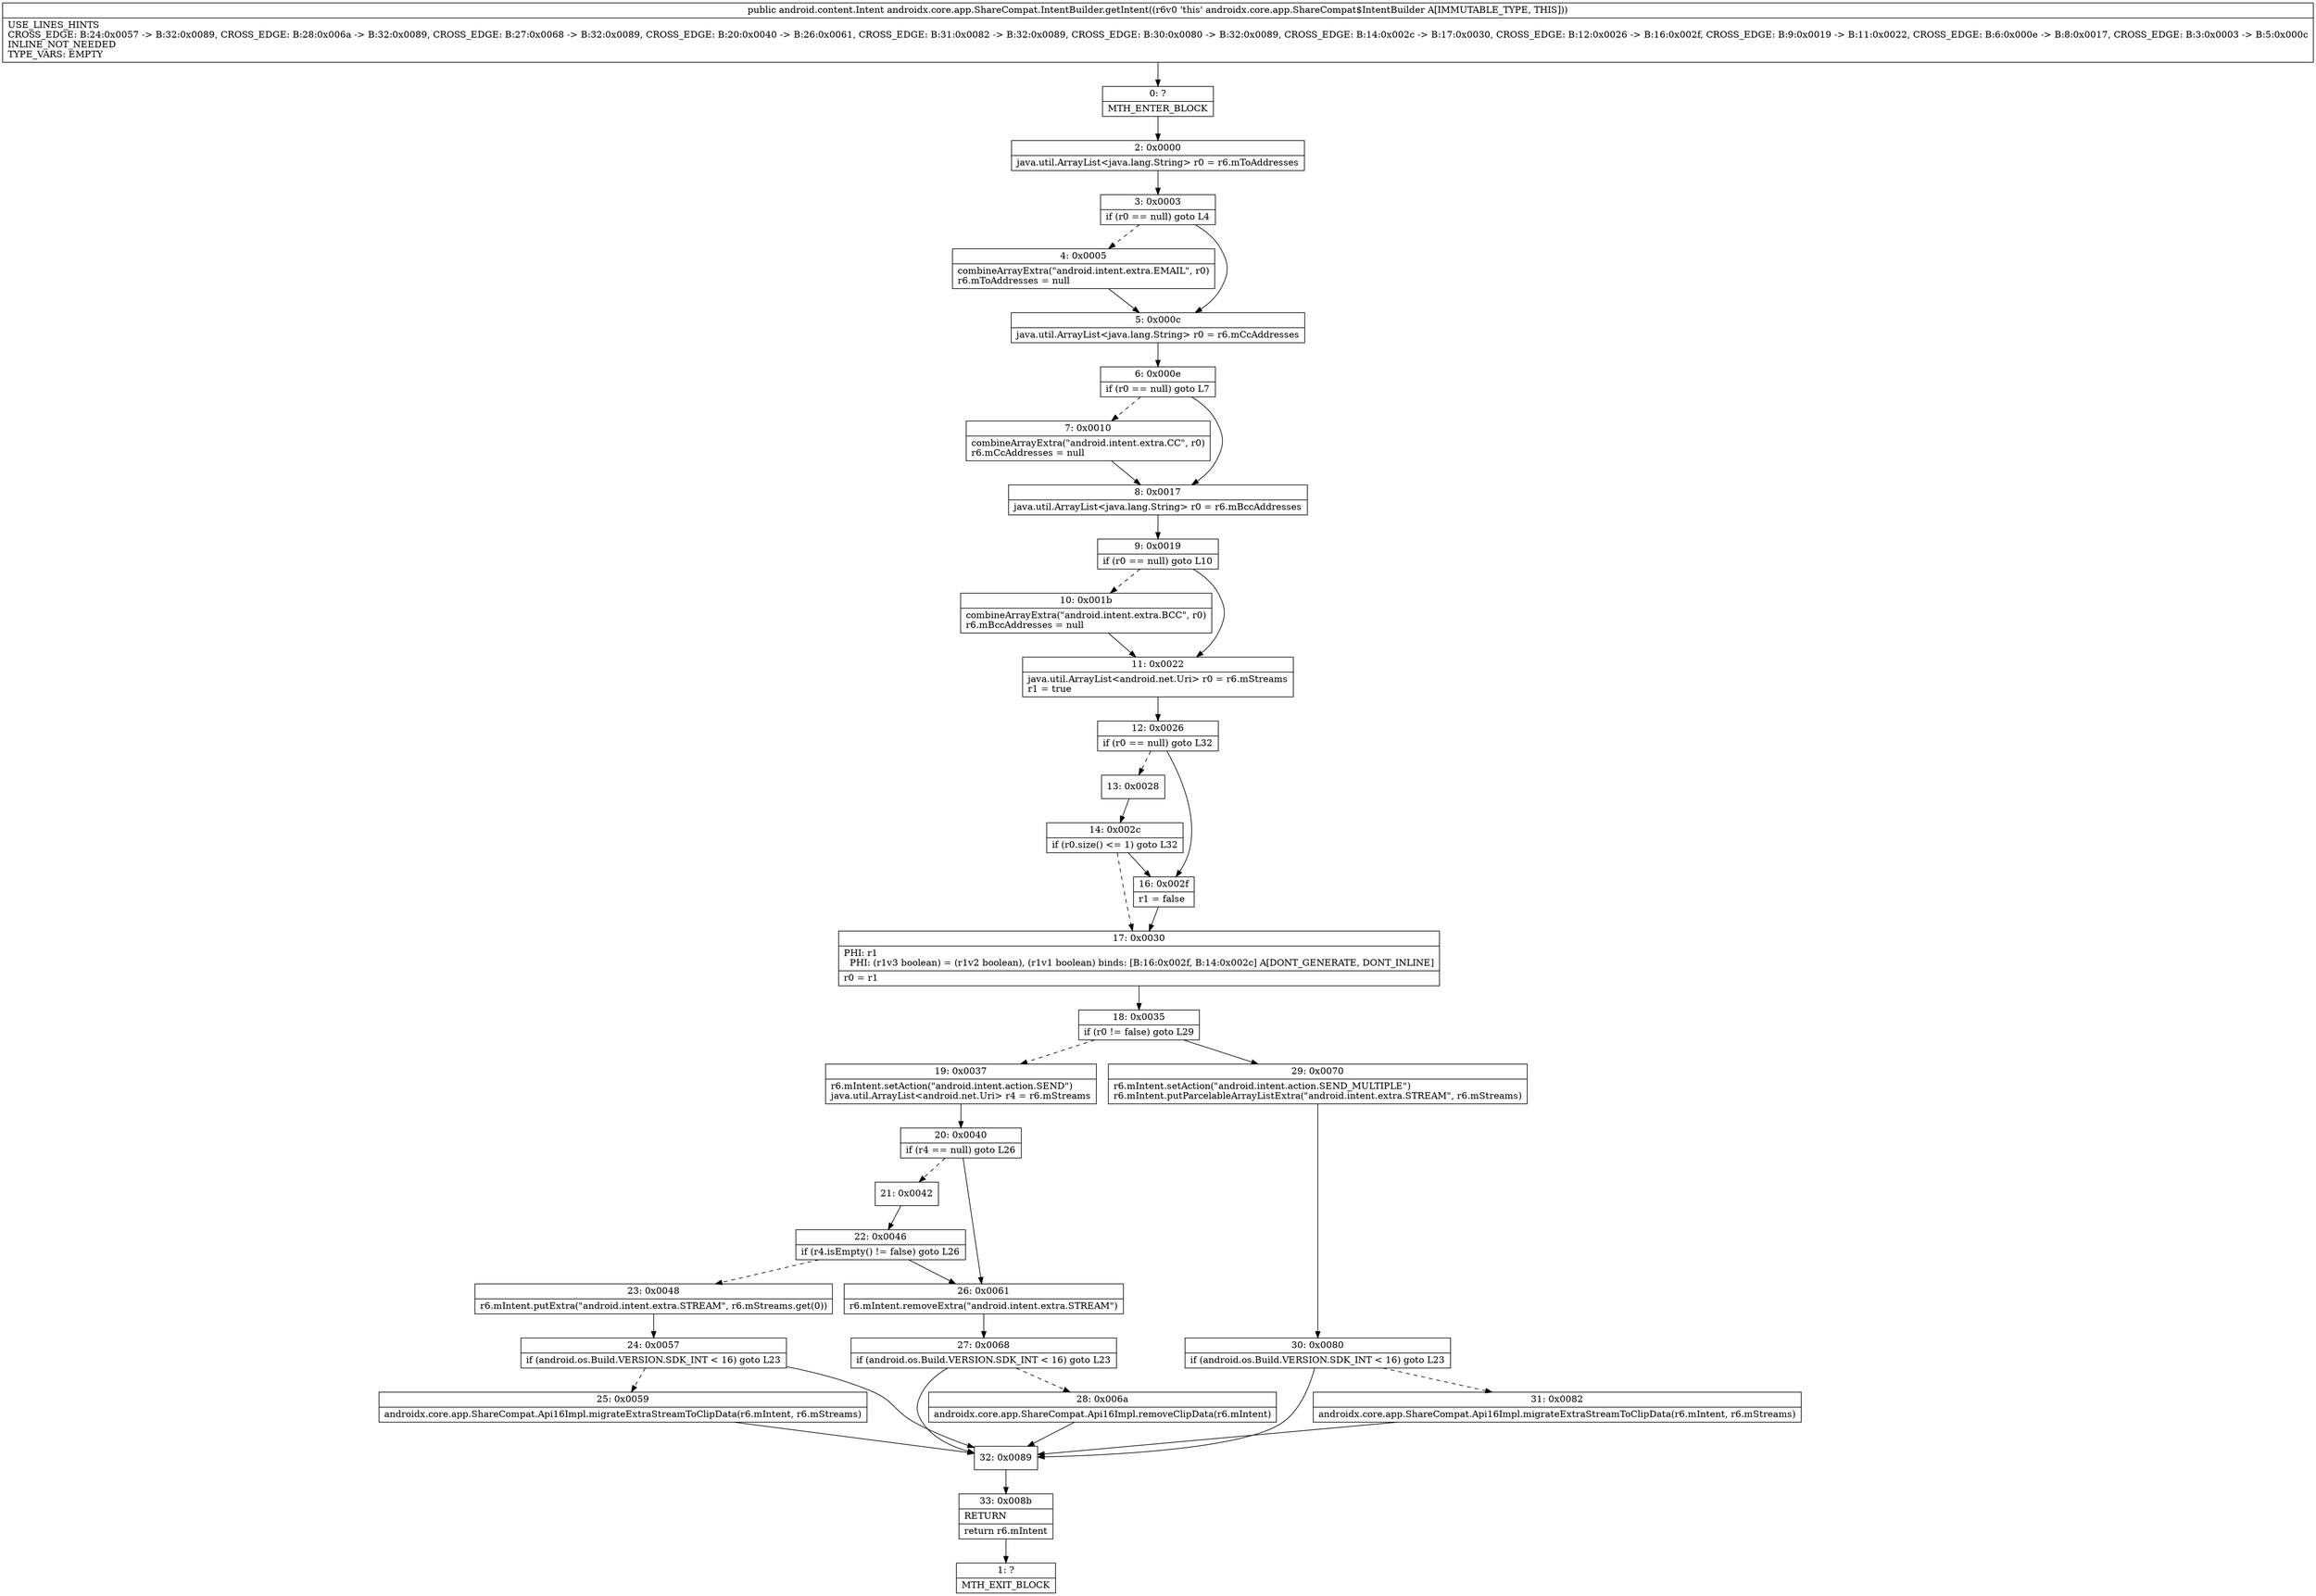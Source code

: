 digraph "CFG forandroidx.core.app.ShareCompat.IntentBuilder.getIntent()Landroid\/content\/Intent;" {
Node_0 [shape=record,label="{0\:\ ?|MTH_ENTER_BLOCK\l}"];
Node_2 [shape=record,label="{2\:\ 0x0000|java.util.ArrayList\<java.lang.String\> r0 = r6.mToAddresses\l}"];
Node_3 [shape=record,label="{3\:\ 0x0003|if (r0 == null) goto L4\l}"];
Node_4 [shape=record,label="{4\:\ 0x0005|combineArrayExtra(\"android.intent.extra.EMAIL\", r0)\lr6.mToAddresses = null\l}"];
Node_5 [shape=record,label="{5\:\ 0x000c|java.util.ArrayList\<java.lang.String\> r0 = r6.mCcAddresses\l}"];
Node_6 [shape=record,label="{6\:\ 0x000e|if (r0 == null) goto L7\l}"];
Node_7 [shape=record,label="{7\:\ 0x0010|combineArrayExtra(\"android.intent.extra.CC\", r0)\lr6.mCcAddresses = null\l}"];
Node_8 [shape=record,label="{8\:\ 0x0017|java.util.ArrayList\<java.lang.String\> r0 = r6.mBccAddresses\l}"];
Node_9 [shape=record,label="{9\:\ 0x0019|if (r0 == null) goto L10\l}"];
Node_10 [shape=record,label="{10\:\ 0x001b|combineArrayExtra(\"android.intent.extra.BCC\", r0)\lr6.mBccAddresses = null\l}"];
Node_11 [shape=record,label="{11\:\ 0x0022|java.util.ArrayList\<android.net.Uri\> r0 = r6.mStreams\lr1 = true\l}"];
Node_12 [shape=record,label="{12\:\ 0x0026|if (r0 == null) goto L32\l}"];
Node_13 [shape=record,label="{13\:\ 0x0028}"];
Node_14 [shape=record,label="{14\:\ 0x002c|if (r0.size() \<= 1) goto L32\l}"];
Node_17 [shape=record,label="{17\:\ 0x0030|PHI: r1 \l  PHI: (r1v3 boolean) = (r1v2 boolean), (r1v1 boolean) binds: [B:16:0x002f, B:14:0x002c] A[DONT_GENERATE, DONT_INLINE]\l|r0 = r1\l}"];
Node_18 [shape=record,label="{18\:\ 0x0035|if (r0 != false) goto L29\l}"];
Node_19 [shape=record,label="{19\:\ 0x0037|r6.mIntent.setAction(\"android.intent.action.SEND\")\ljava.util.ArrayList\<android.net.Uri\> r4 = r6.mStreams\l}"];
Node_20 [shape=record,label="{20\:\ 0x0040|if (r4 == null) goto L26\l}"];
Node_21 [shape=record,label="{21\:\ 0x0042}"];
Node_22 [shape=record,label="{22\:\ 0x0046|if (r4.isEmpty() != false) goto L26\l}"];
Node_23 [shape=record,label="{23\:\ 0x0048|r6.mIntent.putExtra(\"android.intent.extra.STREAM\", r6.mStreams.get(0))\l}"];
Node_24 [shape=record,label="{24\:\ 0x0057|if (android.os.Build.VERSION.SDK_INT \< 16) goto L23\l}"];
Node_25 [shape=record,label="{25\:\ 0x0059|androidx.core.app.ShareCompat.Api16Impl.migrateExtraStreamToClipData(r6.mIntent, r6.mStreams)\l}"];
Node_32 [shape=record,label="{32\:\ 0x0089}"];
Node_33 [shape=record,label="{33\:\ 0x008b|RETURN\l|return r6.mIntent\l}"];
Node_1 [shape=record,label="{1\:\ ?|MTH_EXIT_BLOCK\l}"];
Node_26 [shape=record,label="{26\:\ 0x0061|r6.mIntent.removeExtra(\"android.intent.extra.STREAM\")\l}"];
Node_27 [shape=record,label="{27\:\ 0x0068|if (android.os.Build.VERSION.SDK_INT \< 16) goto L23\l}"];
Node_28 [shape=record,label="{28\:\ 0x006a|androidx.core.app.ShareCompat.Api16Impl.removeClipData(r6.mIntent)\l}"];
Node_29 [shape=record,label="{29\:\ 0x0070|r6.mIntent.setAction(\"android.intent.action.SEND_MULTIPLE\")\lr6.mIntent.putParcelableArrayListExtra(\"android.intent.extra.STREAM\", r6.mStreams)\l}"];
Node_30 [shape=record,label="{30\:\ 0x0080|if (android.os.Build.VERSION.SDK_INT \< 16) goto L23\l}"];
Node_31 [shape=record,label="{31\:\ 0x0082|androidx.core.app.ShareCompat.Api16Impl.migrateExtraStreamToClipData(r6.mIntent, r6.mStreams)\l}"];
Node_16 [shape=record,label="{16\:\ 0x002f|r1 = false\l}"];
MethodNode[shape=record,label="{public android.content.Intent androidx.core.app.ShareCompat.IntentBuilder.getIntent((r6v0 'this' androidx.core.app.ShareCompat$IntentBuilder A[IMMUTABLE_TYPE, THIS]))  | USE_LINES_HINTS\lCROSS_EDGE: B:24:0x0057 \-\> B:32:0x0089, CROSS_EDGE: B:28:0x006a \-\> B:32:0x0089, CROSS_EDGE: B:27:0x0068 \-\> B:32:0x0089, CROSS_EDGE: B:20:0x0040 \-\> B:26:0x0061, CROSS_EDGE: B:31:0x0082 \-\> B:32:0x0089, CROSS_EDGE: B:30:0x0080 \-\> B:32:0x0089, CROSS_EDGE: B:14:0x002c \-\> B:17:0x0030, CROSS_EDGE: B:12:0x0026 \-\> B:16:0x002f, CROSS_EDGE: B:9:0x0019 \-\> B:11:0x0022, CROSS_EDGE: B:6:0x000e \-\> B:8:0x0017, CROSS_EDGE: B:3:0x0003 \-\> B:5:0x000c\lINLINE_NOT_NEEDED\lTYPE_VARS: EMPTY\l}"];
MethodNode -> Node_0;Node_0 -> Node_2;
Node_2 -> Node_3;
Node_3 -> Node_4[style=dashed];
Node_3 -> Node_5;
Node_4 -> Node_5;
Node_5 -> Node_6;
Node_6 -> Node_7[style=dashed];
Node_6 -> Node_8;
Node_7 -> Node_8;
Node_8 -> Node_9;
Node_9 -> Node_10[style=dashed];
Node_9 -> Node_11;
Node_10 -> Node_11;
Node_11 -> Node_12;
Node_12 -> Node_13[style=dashed];
Node_12 -> Node_16;
Node_13 -> Node_14;
Node_14 -> Node_16;
Node_14 -> Node_17[style=dashed];
Node_17 -> Node_18;
Node_18 -> Node_19[style=dashed];
Node_18 -> Node_29;
Node_19 -> Node_20;
Node_20 -> Node_21[style=dashed];
Node_20 -> Node_26;
Node_21 -> Node_22;
Node_22 -> Node_23[style=dashed];
Node_22 -> Node_26;
Node_23 -> Node_24;
Node_24 -> Node_25[style=dashed];
Node_24 -> Node_32;
Node_25 -> Node_32;
Node_32 -> Node_33;
Node_33 -> Node_1;
Node_26 -> Node_27;
Node_27 -> Node_28[style=dashed];
Node_27 -> Node_32;
Node_28 -> Node_32;
Node_29 -> Node_30;
Node_30 -> Node_31[style=dashed];
Node_30 -> Node_32;
Node_31 -> Node_32;
Node_16 -> Node_17;
}

